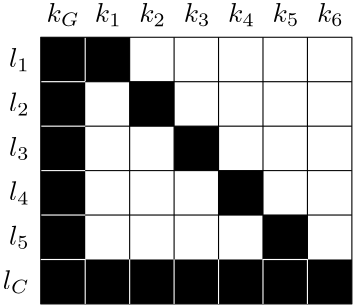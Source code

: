 <?xml version="1.0"?>
<!DOCTYPE ipe SYSTEM "ipe.dtd">
<ipe version="70107" creator="Ipe 7.2.5">
<info created="D:20151019115841" modified="D:20170215102817"/>
<ipestyle name="basic">
<symbol name="arrow/arc(spx)">
<path stroke="sym-stroke" fill="sym-stroke" pen="sym-pen">
0 0 m
-1 0.333 l
-1 -0.333 l
h
</path>
</symbol>
<symbol name="arrow/farc(spx)">
<path stroke="sym-stroke" fill="white" pen="sym-pen">
0 0 m
-1 0.333 l
-1 -0.333 l
h
</path>
</symbol>
<symbol name="mark/circle(sx)" transformations="translations">
<path fill="sym-stroke">
0.6 0 0 0.6 0 0 e
0.4 0 0 0.4 0 0 e
</path>
</symbol>
<symbol name="mark/disk(sx)" transformations="translations">
<path fill="sym-stroke">
0.6 0 0 0.6 0 0 e
</path>
</symbol>
<symbol name="mark/fdisk(sfx)" transformations="translations">
<group>
<path fill="sym-fill">
0.5 0 0 0.5 0 0 e
</path>
<path fill="sym-stroke" fillrule="eofill">
0.6 0 0 0.6 0 0 e
0.4 0 0 0.4 0 0 e
</path>
</group>
</symbol>
<symbol name="mark/box(sx)" transformations="translations">
<path fill="sym-stroke" fillrule="eofill">
-0.6 -0.6 m
0.6 -0.6 l
0.6 0.6 l
-0.6 0.6 l
h
-0.4 -0.4 m
0.4 -0.4 l
0.4 0.4 l
-0.4 0.4 l
h
</path>
</symbol>
<symbol name="mark/square(sx)" transformations="translations">
<path fill="sym-stroke">
-0.6 -0.6 m
0.6 -0.6 l
0.6 0.6 l
-0.6 0.6 l
h
</path>
</symbol>
<symbol name="mark/fsquare(sfx)" transformations="translations">
<group>
<path fill="sym-fill">
-0.5 -0.5 m
0.5 -0.5 l
0.5 0.5 l
-0.5 0.5 l
h
</path>
<path fill="sym-stroke" fillrule="eofill">
-0.6 -0.6 m
0.6 -0.6 l
0.6 0.6 l
-0.6 0.6 l
h
-0.4 -0.4 m
0.4 -0.4 l
0.4 0.4 l
-0.4 0.4 l
h
</path>
</group>
</symbol>
<symbol name="mark/cross(sx)" transformations="translations">
<group>
<path fill="sym-stroke">
-0.43 -0.57 m
0.57 0.43 l
0.43 0.57 l
-0.57 -0.43 l
h
</path>
<path fill="sym-stroke">
-0.43 0.57 m
0.57 -0.43 l
0.43 -0.57 l
-0.57 0.43 l
h
</path>
</group>
</symbol>
<symbol name="arrow/fnormal(spx)">
<path stroke="sym-stroke" fill="white" pen="sym-pen">
0 0 m
-1 0.333 l
-1 -0.333 l
h
</path>
</symbol>
<symbol name="arrow/pointed(spx)">
<path stroke="sym-stroke" fill="sym-stroke" pen="sym-pen">
0 0 m
-1 0.333 l
-0.8 0 l
-1 -0.333 l
h
</path>
</symbol>
<symbol name="arrow/fpointed(spx)">
<path stroke="sym-stroke" fill="white" pen="sym-pen">
0 0 m
-1 0.333 l
-0.8 0 l
-1 -0.333 l
h
</path>
</symbol>
<symbol name="arrow/linear(spx)">
<path stroke="sym-stroke" pen="sym-pen">
-1 0.333 m
0 0 l
-1 -0.333 l
</path>
</symbol>
<symbol name="arrow/fdouble(spx)">
<path stroke="sym-stroke" fill="white" pen="sym-pen">
0 0 m
-1 0.333 l
-1 -0.333 l
h
-1 0 m
-2 0.333 l
-2 -0.333 l
h
</path>
</symbol>
<symbol name="arrow/double(spx)">
<path stroke="sym-stroke" fill="sym-stroke" pen="sym-pen">
0 0 m
-1 0.333 l
-1 -0.333 l
h
-1 0 m
-2 0.333 l
-2 -0.333 l
h
</path>
</symbol>
<pen name="heavier" value="0.8"/>
<pen name="fat" value="1.2"/>
<pen name="ultrafat" value="2"/>
<symbolsize name="large" value="5"/>
<symbolsize name="small" value="2"/>
<symbolsize name="tiny" value="1.1"/>
<arrowsize name="large" value="10"/>
<arrowsize name="small" value="5"/>
<arrowsize name="tiny" value="3"/>
<color name="red" value="1 0 0"/>
<color name="green" value="0 1 0"/>
<color name="blue" value="0 0 1"/>
<color name="yellow" value="1 1 0"/>
<color name="orange" value="1 0.647 0"/>
<color name="gold" value="1 0.843 0"/>
<color name="purple" value="0.627 0.125 0.941"/>
<color name="gray" value="0.745"/>
<color name="brown" value="0.647 0.165 0.165"/>
<color name="navy" value="0 0 0.502"/>
<color name="pink" value="1 0.753 0.796"/>
<color name="seagreen" value="0.18 0.545 0.341"/>
<color name="turquoise" value="0.251 0.878 0.816"/>
<color name="violet" value="0.933 0.51 0.933"/>
<color name="darkblue" value="0 0 0.545"/>
<color name="darkcyan" value="0 0.545 0.545"/>
<color name="darkgray" value="0.663"/>
<color name="darkgreen" value="0 0.392 0"/>
<color name="darkmagenta" value="0.545 0 0.545"/>
<color name="darkorange" value="1 0.549 0"/>
<color name="darkred" value="0.545 0 0"/>
<color name="lightblue" value="0.678 0.847 0.902"/>
<color name="lightcyan" value="0.878 1 1"/>
<color name="lightgray" value="0.827"/>
<color name="lightgreen" value="0.565 0.933 0.565"/>
<color name="lightyellow" value="1 1 0.878"/>
<dashstyle name="dashed" value="[4] 0"/>
<dashstyle name="dotted" value="[1 3] 0"/>
<dashstyle name="dash dotted" value="[4 2 1 2] 0"/>
<dashstyle name="dash dot dotted" value="[4 2 1 2 1 2] 0"/>
<textsize name="large" value="\large"/>
<textsize name="small" value="\small"/>
<textsize name="tiny" value="\tiny"/>
<textsize name="Large" value="\Large"/>
<textsize name="LARGE" value="\LARGE"/>
<textsize name="huge" value="\huge"/>
<textsize name="Huge" value="\Huge"/>
<textsize name="footnote" value="\footnotesize"/>
<textstyle name="center" begin="\begin{center}" end="\end{center}"/>
<textstyle name="itemize" begin="\begin{itemize}" end="\end{itemize}"/>
<textstyle name="item" begin="\begin{itemize}\item{}" end="\end{itemize}"/>
<gridsize name="4 pts" value="4"/>
<gridsize name="8 pts (~3 mm)" value="8"/>
<gridsize name="16 pts (~6 mm)" value="16"/>
<gridsize name="32 pts (~12 mm)" value="32"/>
<gridsize name="10 pts (~3.5 mm)" value="10"/>
<gridsize name="20 pts (~7 mm)" value="20"/>
<gridsize name="14 pts (~5 mm)" value="14"/>
<gridsize name="28 pts (~10 mm)" value="28"/>
<gridsize name="56 pts (~20 mm)" value="56"/>
<anglesize name="90 deg" value="90"/>
<anglesize name="60 deg" value="60"/>
<anglesize name="45 deg" value="45"/>
<anglesize name="30 deg" value="30"/>
<anglesize name="22.5 deg" value="22.5"/>
<tiling name="falling" angle="-60" step="4" width="1"/>
<tiling name="rising" angle="30" step="4" width="1"/>
</ipestyle>
<page>
<layer name="alpha"/>
<view layers="alpha" active="alpha"/>
<text layer="alpha" matrix="1 0 0 1 -4 8" transformations="translations" pos="48 752" stroke="black" type="label" width="7.442" height="6.923" depth="1.49" halign="right" valign="center">$l_1$</text>
<text matrix="1 0 0 1 -4 8" transformations="translations" pos="48 736" stroke="black" type="label" width="7.442" height="6.923" depth="1.49" halign="right" valign="center">$l_2$</text>
<text matrix="1 0 0 1 -4 8" transformations="translations" pos="48 720" stroke="black" type="label" width="7.442" height="6.923" depth="1.49" halign="right" valign="center">$l_3$</text>
<text matrix="1 0 0 1 -4 8" transformations="translations" pos="48 704" stroke="black" type="label" width="7.442" height="6.923" depth="1.49" halign="right" valign="center">$l_4$</text>
<text matrix="1 0 0 1 8.26011 -12" transformations="translations" pos="64 784" stroke="black" type="label" width="9.656" height="6.923" depth="1.49" halign="center" valign="bottom">$k_1$</text>
<text matrix="1 0 0 1 8.26011 -12" transformations="translations" pos="80 784" stroke="black" type="label" width="9.656" height="6.923" depth="1.49" halign="center" valign="bottom">$k_2$</text>
<text matrix="1 0 0 1 8.26011 -12" transformations="translations" pos="96 784" stroke="black" type="label" width="9.656" height="6.923" depth="1.49" halign="center" valign="bottom">$k_3$</text>
<text matrix="1 0 0 1 8.26011 -12" transformations="translations" pos="112 784" stroke="black" type="label" width="9.656" height="6.923" depth="1.49" halign="center" valign="bottom">$k_4$</text>
<text matrix="1 0 0 1 -72 -12" transformations="translations" pos="128 784" stroke="black" type="label" width="11.887" height="6.923" depth="1.49" halign="center" valign="bottom">$k_G$</text>
<path stroke="black">
80 720 m
80 720 l
80 720 l
80 720 l
h
</path>
<path fill="black">
80 752 m
80 736 l
96 736 l
96 752 l
h
</path>
<path fill="black">
96 736 m
96 720 l
112 720 l
112 736 l
h
</path>
<path fill="black">
112 720 m
112 704 l
128 704 l
128 720 l
h
</path>
<path fill="black">
128 704 m
128 688 l
144 688 l
144 704 l
h
</path>
<path fill="black">
80 752 m
80 768 l
48 768 l
48 752 l
h
</path>
<path fill="black">
48 752 m
48 688 l
64 688 l
64 752 l
h
</path>
<text matrix="1 0 0 1 24.2601 -12" transformations="translations" pos="112 784" stroke="black" type="label" width="9.656" height="6.923" depth="1.49" halign="center" valign="bottom">$k_5$</text>
<text matrix="1 0 0 1 -4 -8" transformations="translations" pos="48 704" stroke="black" type="label" width="7.442" height="6.923" depth="1.49" halign="right" valign="center">$l_5$</text>
<text matrix="1 0 0 1 -4 -24" transformations="translations" pos="48 704" stroke="black" type="label" width="9.674" height="6.923" depth="1.49" halign="right" valign="center">$l_C$</text>
<path stroke="black">
80 768 m
80 688 l
</path>
<path stroke="black">
96 768 m
96 688 l
</path>
<path stroke="black">
112 768 m
112 688 l
</path>
<path stroke="white">
48 752 m
64 752 l
64 768 l
</path>
<path stroke="white">
48 736 m
64 736 l
</path>
<path stroke="white">
64 720 m
48 720 l
</path>
<path stroke="white">
48 704 m
64 704 l
</path>
<path fill="black">
144 688 m
144 672 l
160 672 l
160 688 l
h
</path>
<path fill="black">
48 688 m
48 672 l
144 672 l
144 688 l
h
</path>
<path stroke="black">
48 768 m
48 672 l
160 672 l
160 768 l
h
</path>
<path stroke="black">
128 768 m
128 688 l
</path>
<path stroke="black">
144 768 m
144 688 l
</path>
<path stroke="black">
64 752 m
160 752 l
</path>
<path stroke="black">
160 736 m
64 736 l
</path>
<path stroke="black">
64 720 m
160 720 l
</path>
<path stroke="black">
160 704 m
64 704 l
</path>
<path stroke="white">
48 688 m
64 688 l
64 672 l
</path>
<path stroke="white">
80 688 m
80 672 l
</path>
<path stroke="white">
96 688 m
96 672 l
</path>
<path stroke="white">
112 688 m
112 672 l
</path>
<path stroke="white">
128 672 m
128 688 l
144 688 l
144 672 l
</path>
<text matrix="1 0 0 1 40.2601 -12" transformations="translations" pos="112 784" stroke="black" type="label" width="9.656" height="6.923" depth="1.49" halign="center" valign="bottom">$k_6$</text>
</page>
</ipe>

